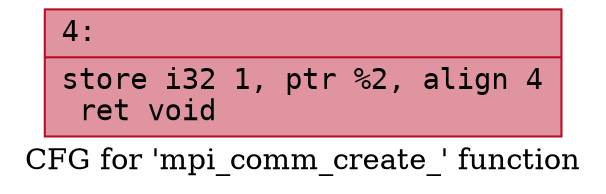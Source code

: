 digraph "CFG for 'mpi_comm_create_' function" {
	label="CFG for 'mpi_comm_create_' function";

	Node0x5560a31d88e0 [shape=record,color="#b70d28ff", style=filled, fillcolor="#b70d2870" fontname="Courier",label="{4:\l|  store i32 1, ptr %2, align 4\l  ret void\l}"];
}
